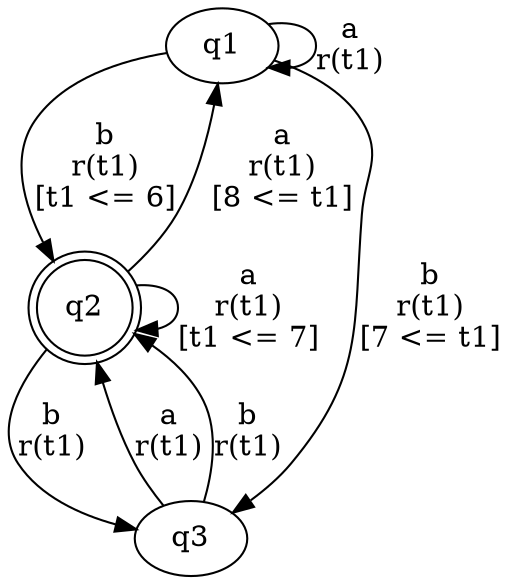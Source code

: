 digraph L {
	qq1[label=q1]
	qq2[label=q2 shape=doublecircle]
	qq3[label=q3]
	qq1 -> qq2[label="b\nr(t1)\n[t1 <= 6]"]
	qq2 -> qq1[label="a\nr(t1)\n[8 <= t1]"]
	qq2 -> qq2[label="a\nr(t1)\n[t1 <= 7]"]
	qq2 -> qq3[label="b\nr(t1)\n"]
	qq3 -> qq2[label="a\nr(t1)\n"]
	qq3 -> qq2[label="b\nr(t1)\n"]
	qq1 -> qq1[label="a\nr(t1)\n"]
	qq1 -> qq3[label="b\nr(t1)\n[7 <= t1]"]
}
